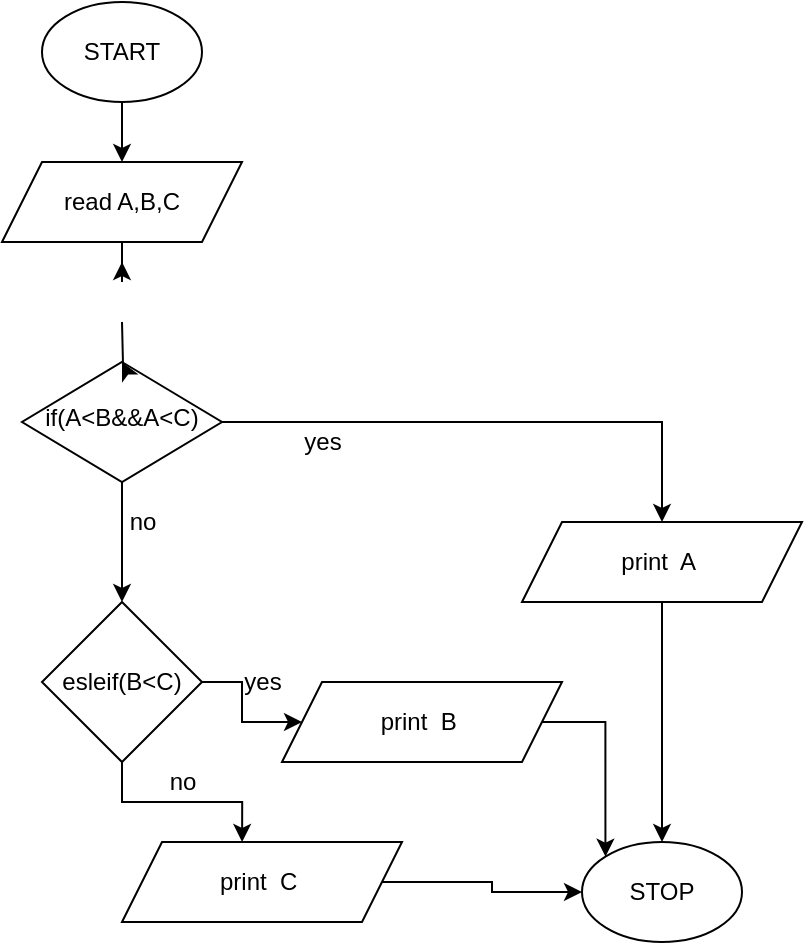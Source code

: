 <mxfile version="13.9.9" type="device"><diagram id="d3jvp04TVPB4tk4Kv8tO" name="Page-1"><mxGraphModel dx="766" dy="526" grid="1" gridSize="10" guides="1" tooltips="1" connect="1" arrows="1" fold="1" page="1" pageScale="1" pageWidth="850" pageHeight="1100" math="0" shadow="0"><root><mxCell id="0"/><mxCell id="1" parent="0"/><mxCell id="NCO_bKED8j57JPlYZJmB-2" value="if(A&amp;lt;B&amp;amp;&amp;amp;A&amp;lt;C)" style="rhombus;whiteSpace=wrap;html=1;shadow=0;fontFamily=Helvetica;fontSize=12;align=center;strokeWidth=1;spacing=6;spacingTop=-4;" vertex="1" parent="1"><mxGeometry x="170" y="200" width="100" height="60" as="geometry"/></mxCell><mxCell id="NCO_bKED8j57JPlYZJmB-3" style="edgeStyle=orthogonalEdgeStyle;rounded=0;orthogonalLoop=1;jettySize=auto;html=1;entryX=0.5;entryY=0;entryDx=0;entryDy=0;" edge="1" parent="1" source="NCO_bKED8j57JPlYZJmB-4"><mxGeometry relative="1" as="geometry"><mxPoint x="220" y="100" as="targetPoint"/></mxGeometry></mxCell><mxCell id="NCO_bKED8j57JPlYZJmB-4" value="START" style="ellipse;whiteSpace=wrap;html=1;" vertex="1" parent="1"><mxGeometry x="180" y="20" width="80" height="50" as="geometry"/></mxCell><mxCell id="NCO_bKED8j57JPlYZJmB-5" value="STOP" style="ellipse;whiteSpace=wrap;html=1;" vertex="1" parent="1"><mxGeometry x="450" y="440" width="80" height="50" as="geometry"/></mxCell><mxCell id="NCO_bKED8j57JPlYZJmB-6" style="edgeStyle=orthogonalEdgeStyle;rounded=0;orthogonalLoop=1;jettySize=auto;html=1;" edge="1" parent="1" target="NCO_bKED8j57JPlYZJmB-2"><mxGeometry relative="1" as="geometry"><mxPoint x="220" y="160" as="targetPoint"/><mxPoint x="220" y="180" as="sourcePoint"/></mxGeometry></mxCell><mxCell id="NCO_bKED8j57JPlYZJmB-7" value="&lt;span&gt;read A,B,C&lt;/span&gt;" style="shape=parallelogram;perimeter=parallelogramPerimeter;whiteSpace=wrap;html=1;fixedSize=1;" vertex="1" parent="1"><mxGeometry x="160" y="100" width="120" height="40" as="geometry"/></mxCell><mxCell id="NCO_bKED8j57JPlYZJmB-8" value="no" style="text;html=1;align=center;verticalAlign=middle;resizable=0;points=[];autosize=1;" vertex="1" parent="1"><mxGeometry x="215" y="270" width="30" height="20" as="geometry"/></mxCell><mxCell id="NCO_bKED8j57JPlYZJmB-10" value="yes" style="text;html=1;align=center;verticalAlign=middle;resizable=0;points=[];autosize=1;" vertex="1" parent="1"><mxGeometry x="305" y="230" width="30" height="20" as="geometry"/></mxCell><mxCell id="NCO_bKED8j57JPlYZJmB-12" style="edgeStyle=orthogonalEdgeStyle;rounded=0;orthogonalLoop=1;jettySize=auto;html=1;entryX=0.5;entryY=0;entryDx=0;entryDy=0;" edge="1" parent="1" source="NCO_bKED8j57JPlYZJmB-7"><mxGeometry relative="1" as="geometry"><mxPoint x="220" y="150" as="targetPoint"/><mxPoint x="220" y="140" as="sourcePoint"/></mxGeometry></mxCell><mxCell id="NCO_bKED8j57JPlYZJmB-16" style="edgeStyle=orthogonalEdgeStyle;rounded=0;orthogonalLoop=1;jettySize=auto;html=1;exitX=0.5;exitY=1;exitDx=0;exitDy=0;entryX=0.5;entryY=0;entryDx=0;entryDy=0;" edge="1" parent="1" source="NCO_bKED8j57JPlYZJmB-2"><mxGeometry relative="1" as="geometry"><mxPoint x="220" y="260" as="sourcePoint"/><mxPoint x="220" y="320" as="targetPoint"/></mxGeometry></mxCell><mxCell id="NCO_bKED8j57JPlYZJmB-29" style="edgeStyle=orthogonalEdgeStyle;rounded=0;orthogonalLoop=1;jettySize=auto;html=1;exitX=1;exitY=0.5;exitDx=0;exitDy=0;entryX=0;entryY=0;entryDx=0;entryDy=0;" edge="1" parent="1" source="NCO_bKED8j57JPlYZJmB-17" target="NCO_bKED8j57JPlYZJmB-5"><mxGeometry relative="1" as="geometry"/></mxCell><mxCell id="NCO_bKED8j57JPlYZJmB-17" value="&lt;span&gt;print&amp;nbsp; B&amp;nbsp;&lt;/span&gt;" style="shape=parallelogram;perimeter=parallelogramPerimeter;whiteSpace=wrap;html=1;fixedSize=1;" vertex="1" parent="1"><mxGeometry x="300" y="360" width="140" height="40" as="geometry"/></mxCell><mxCell id="NCO_bKED8j57JPlYZJmB-28" style="edgeStyle=orthogonalEdgeStyle;rounded=0;orthogonalLoop=1;jettySize=auto;html=1;entryX=0;entryY=0.5;entryDx=0;entryDy=0;" edge="1" parent="1" source="NCO_bKED8j57JPlYZJmB-18" target="NCO_bKED8j57JPlYZJmB-5"><mxGeometry relative="1" as="geometry"/></mxCell><mxCell id="NCO_bKED8j57JPlYZJmB-18" value="&lt;span&gt;print&amp;nbsp; C&amp;nbsp;&lt;/span&gt;" style="shape=parallelogram;perimeter=parallelogramPerimeter;whiteSpace=wrap;html=1;fixedSize=1;" vertex="1" parent="1"><mxGeometry x="220" y="440" width="140" height="40" as="geometry"/></mxCell><mxCell id="NCO_bKED8j57JPlYZJmB-21" style="edgeStyle=orthogonalEdgeStyle;rounded=0;orthogonalLoop=1;jettySize=auto;html=1;exitX=0.5;exitY=1;exitDx=0;exitDy=0;" edge="1" parent="1" source="NCO_bKED8j57JPlYZJmB-19" target="NCO_bKED8j57JPlYZJmB-5"><mxGeometry relative="1" as="geometry"/></mxCell><mxCell id="NCO_bKED8j57JPlYZJmB-19" value="&lt;span&gt;print&amp;nbsp; A&amp;nbsp;&lt;/span&gt;" style="shape=parallelogram;perimeter=parallelogramPerimeter;whiteSpace=wrap;html=1;fixedSize=1;" vertex="1" parent="1"><mxGeometry x="420" y="280" width="140" height="40" as="geometry"/></mxCell><mxCell id="NCO_bKED8j57JPlYZJmB-20" style="edgeStyle=orthogonalEdgeStyle;rounded=0;orthogonalLoop=1;jettySize=auto;html=1;exitX=1;exitY=0.5;exitDx=0;exitDy=0;" edge="1" parent="1" source="NCO_bKED8j57JPlYZJmB-2" target="NCO_bKED8j57JPlYZJmB-19"><mxGeometry relative="1" as="geometry"><mxPoint x="490" y="442" as="targetPoint"/><mxPoint x="270" y="230" as="sourcePoint"/></mxGeometry></mxCell><mxCell id="NCO_bKED8j57JPlYZJmB-23" style="edgeStyle=orthogonalEdgeStyle;rounded=0;orthogonalLoop=1;jettySize=auto;html=1;exitX=1;exitY=0.5;exitDx=0;exitDy=0;entryX=0;entryY=0.5;entryDx=0;entryDy=0;" edge="1" parent="1" source="NCO_bKED8j57JPlYZJmB-22" target="NCO_bKED8j57JPlYZJmB-17"><mxGeometry relative="1" as="geometry"/></mxCell><mxCell id="NCO_bKED8j57JPlYZJmB-24" style="edgeStyle=orthogonalEdgeStyle;rounded=0;orthogonalLoop=1;jettySize=auto;html=1;exitX=0.5;exitY=1;exitDx=0;exitDy=0;entryX=0.429;entryY=0;entryDx=0;entryDy=0;entryPerimeter=0;" edge="1" parent="1" source="NCO_bKED8j57JPlYZJmB-22" target="NCO_bKED8j57JPlYZJmB-18"><mxGeometry relative="1" as="geometry"><mxPoint x="220" y="420" as="targetPoint"/></mxGeometry></mxCell><mxCell id="NCO_bKED8j57JPlYZJmB-22" value="esleif(B&amp;lt;C)" style="rhombus;whiteSpace=wrap;html=1;" vertex="1" parent="1"><mxGeometry x="180" y="320" width="80" height="80" as="geometry"/></mxCell><mxCell id="NCO_bKED8j57JPlYZJmB-26" value="yes" style="text;html=1;align=center;verticalAlign=middle;resizable=0;points=[];autosize=1;" vertex="1" parent="1"><mxGeometry x="275" y="350" width="30" height="20" as="geometry"/></mxCell><mxCell id="NCO_bKED8j57JPlYZJmB-27" value="no" style="text;html=1;align=center;verticalAlign=middle;resizable=0;points=[];autosize=1;" vertex="1" parent="1"><mxGeometry x="235" y="400" width="30" height="20" as="geometry"/></mxCell></root></mxGraphModel></diagram></mxfile>